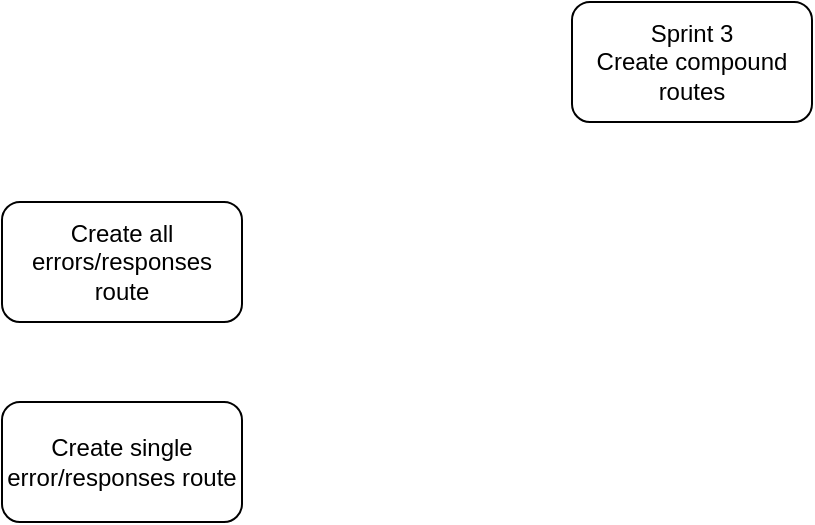 <mxfile>
    <diagram id="ZEp_6gDurKFS8i9pvZoL" name="Page-1">
        <mxGraphModel dx="1083" dy="368" grid="1" gridSize="10" guides="1" tooltips="1" connect="1" arrows="1" fold="1" page="1" pageScale="1" pageWidth="850" pageHeight="1100" math="0" shadow="0">
            <root>
                <mxCell id="0"/>
                <mxCell id="1" parent="0"/>
                <mxCell id="2" value="Sprint 3&lt;br&gt;Create compound routes" style="rounded=1;whiteSpace=wrap;html=1;" vertex="1" parent="1">
                    <mxGeometry x="365" y="50" width="120" height="60" as="geometry"/>
                </mxCell>
                <mxCell id="3" value="Create all errors/responses route" style="rounded=1;whiteSpace=wrap;html=1;" vertex="1" parent="1">
                    <mxGeometry x="80" y="150" width="120" height="60" as="geometry"/>
                </mxCell>
                <mxCell id="4" value="Create single error/responses route" style="rounded=1;whiteSpace=wrap;html=1;" vertex="1" parent="1">
                    <mxGeometry x="80" y="250" width="120" height="60" as="geometry"/>
                </mxCell>
            </root>
        </mxGraphModel>
    </diagram>
</mxfile>